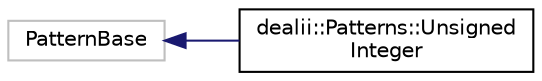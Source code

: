digraph "Graphical Class Hierarchy"
{
 // LATEX_PDF_SIZE
  bgcolor="transparent";
  edge [fontname="Helvetica",fontsize="10",labelfontname="Helvetica",labelfontsize="10"];
  node [fontname="Helvetica",fontsize="10",shape=record];
  rankdir="LR";
  Node56 [label="PatternBase",height=0.2,width=0.4,color="grey75",tooltip=" "];
  Node56 -> Node0 [dir="back",color="midnightblue",fontsize="10",style="solid",fontname="Helvetica"];
  Node0 [label="dealii::Patterns::Unsigned\lInteger",height=0.2,width=0.4,color="black",URL="$classdealii_1_1_patterns_1_1_unsigned_integer.html",tooltip=" "];
}
